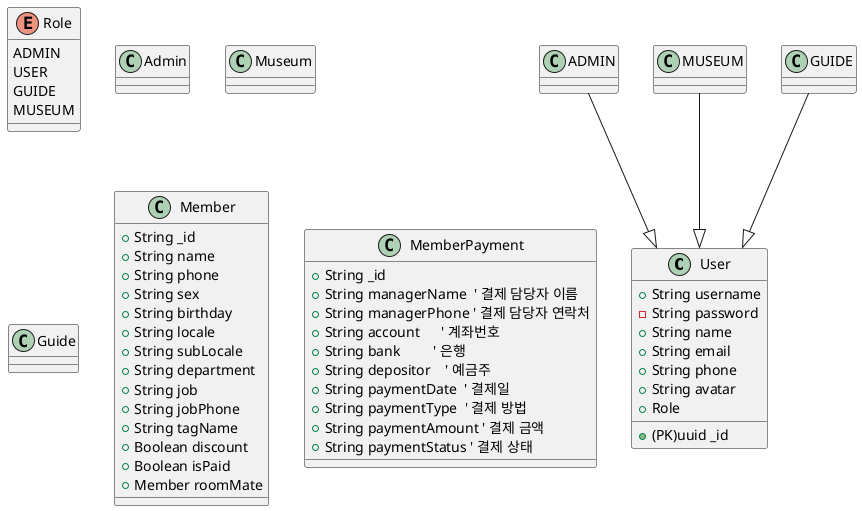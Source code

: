 @startuml
'https://plantuml.com/class-diagram

' 아카데미 운영팀, 독도박물관, 해설사 부모 클래스
/'
    _id : uuid (PK)

'/
class User {
    + (PK)uuid _id
    + String username
    - String password
    + String name
    + String email
    + String phone
    + String avatar
    + Role
}

' 사용자 구분 Enum
enum Role {
    ADMIN
    USER
    GUIDE
    MUSEUM
}

' 아카데미 운영팀
class Admin {
}

ADMIN --|> User

' 독도박물관
class Museum {
}

MUSEUM --|> User

' 해설사

class Guide {
}

GUIDE --|> User

' 사용자
class Member {
    + String _id
    + String name
    + String phone
    + String sex
    + String birthday
    + String locale
    + String subLocale
    + String department
    + String job
    + String jobPhone
    + String tagName
    + Boolean discount
    + Boolean isPaid
    + Member roomMate
}

' 사용자 결제 정보
class MemberPayment {
    + String _id
    + String managerName  ' 결제 담당자 이름
    + String managerPhone ' 결제 담당자 연락처
    + String account      ' 계좌번호
    + String bank         ' 은행
    + String depositor    ' 예금주
    + String paymentDate  ' 결제일
    + String paymentType  ' 결제 방법
    + String paymentAmount ' 결제 금액
    + String paymentStatus ' 결제 상태
}


@enduml